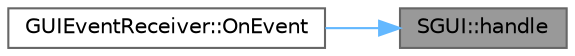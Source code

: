 digraph "SGUI::handle"
{
 // LATEX_PDF_SIZE
  bgcolor="transparent";
  edge [fontname=Helvetica,fontsize=10,labelfontname=Helvetica,labelfontsize=10];
  node [fontname=Helvetica,fontsize=10,shape=box,height=0.2,width=0.4];
  rankdir="RL";
  Node1 [id="Node000001",label="SGUI::handle",height=0.2,width=0.4,color="gray40", fillcolor="grey60", style="filled", fontcolor="black",tooltip=" "];
  Node1 -> Node2 [id="edge1_Node000001_Node000002",dir="back",color="steelblue1",style="solid",tooltip=" "];
  Node2 [id="Node000002",label="GUIEventReceiver::OnEvent",height=0.2,width=0.4,color="grey40", fillcolor="white", style="filled",URL="$class_g_u_i_event_receiver.html#a742bbb8fd528f1a885b488d51dc6a933",tooltip=" "];
}
